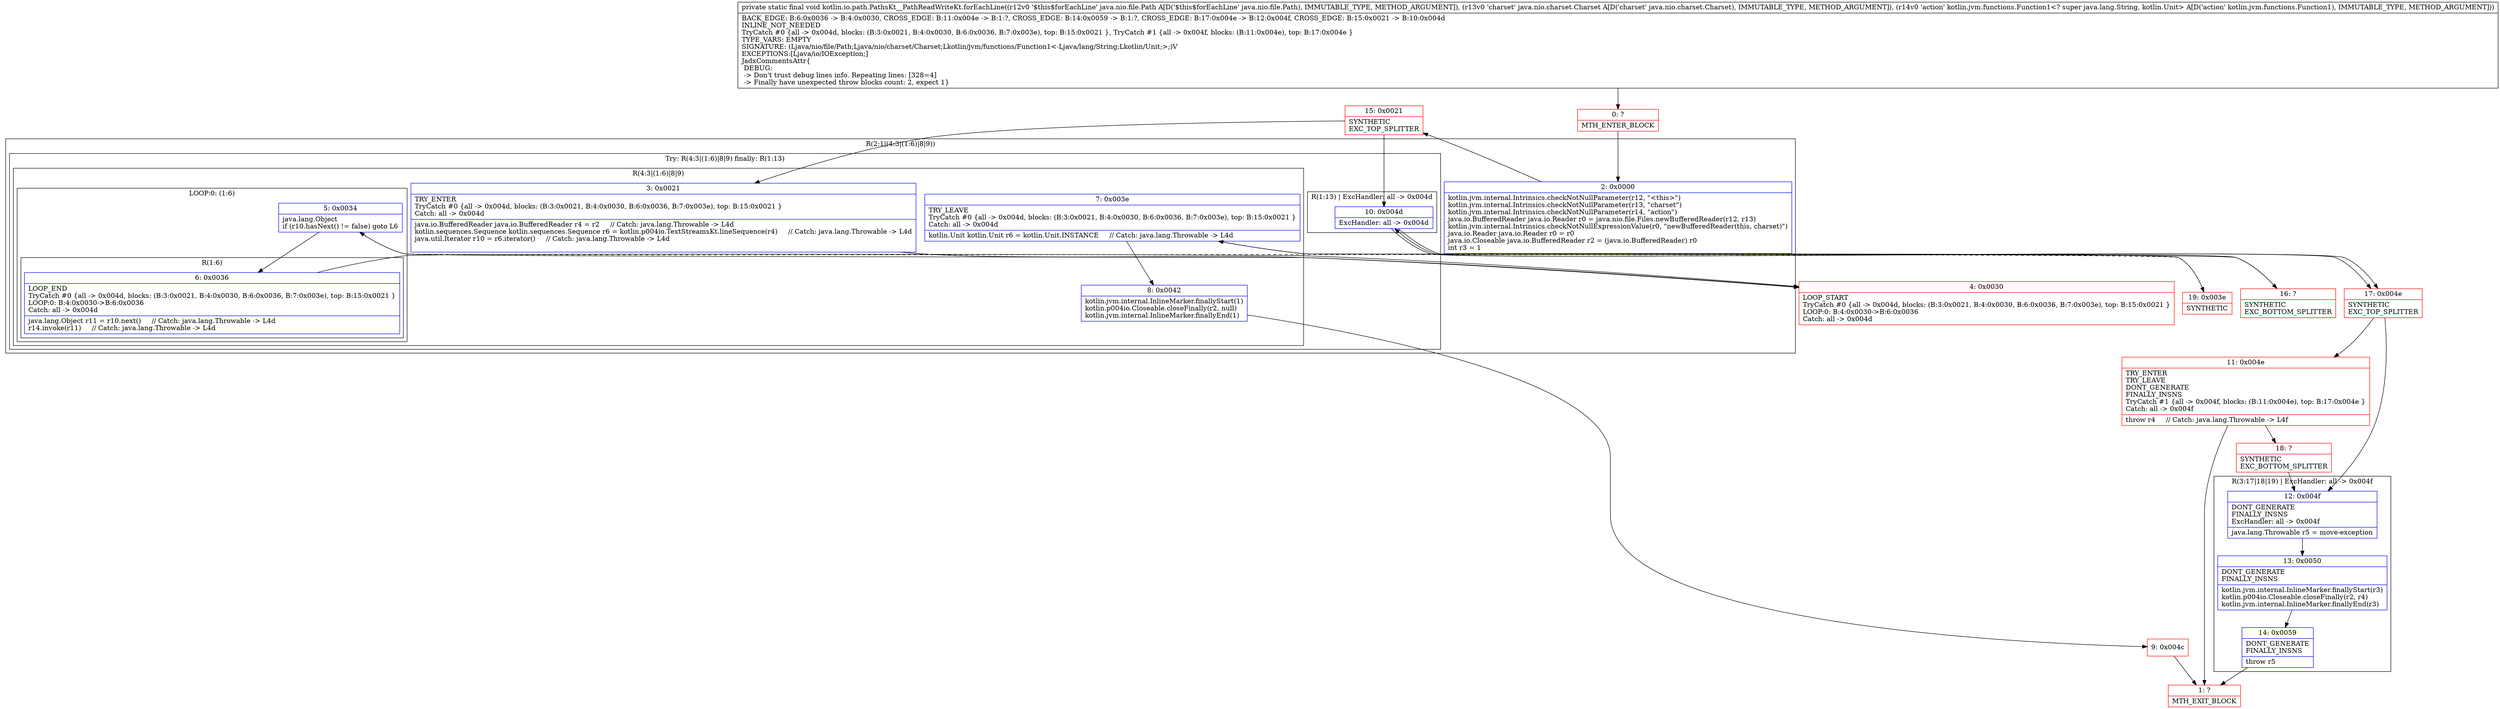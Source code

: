digraph "CFG forkotlin.io.path.PathsKt__PathReadWriteKt.forEachLine(Ljava\/nio\/file\/Path;Ljava\/nio\/charset\/Charset;Lkotlin\/jvm\/functions\/Function1;)V" {
subgraph cluster_Region_985647912 {
label = "R(2:1|(4:3|(1:6)|8|9))";
node [shape=record,color=blue];
Node_2 [shape=record,label="{2\:\ 0x0000|kotlin.jvm.internal.Intrinsics.checkNotNullParameter(r12, \"\<this\>\")\lkotlin.jvm.internal.Intrinsics.checkNotNullParameter(r13, \"charset\")\lkotlin.jvm.internal.Intrinsics.checkNotNullParameter(r14, \"action\")\ljava.io.BufferedReader java.io.Reader r0 = java.nio.file.Files.newBufferedReader(r12, r13)\lkotlin.jvm.internal.Intrinsics.checkNotNullExpressionValue(r0, \"newBufferedReader(this, charset)\")\ljava.io.Reader java.io.Reader r0 = r0\ljava.io.Closeable java.io.BufferedReader r2 = (java.io.BufferedReader) r0\lint r3 = 1\l}"];
subgraph cluster_TryCatchRegion_885010473 {
label = "Try: R(4:3|(1:6)|8|9) finally: R(1:13)";
node [shape=record,color=blue];
subgraph cluster_Region_517084337 {
label = "R(4:3|(1:6)|8|9)";
node [shape=record,color=blue];
Node_3 [shape=record,label="{3\:\ 0x0021|TRY_ENTER\lTryCatch #0 \{all \-\> 0x004d, blocks: (B:3:0x0021, B:4:0x0030, B:6:0x0036, B:7:0x003e), top: B:15:0x0021 \}\lCatch: all \-\> 0x004d\l|java.io.BufferedReader java.io.BufferedReader r4 = r2     \/\/ Catch: java.lang.Throwable \-\> L4d\lkotlin.sequences.Sequence kotlin.sequences.Sequence r6 = kotlin.p004io.TextStreamsKt.lineSequence(r4)     \/\/ Catch: java.lang.Throwable \-\> L4d\ljava.util.Iterator r10 = r6.iterator()     \/\/ Catch: java.lang.Throwable \-\> L4d\l\l}"];
subgraph cluster_LoopRegion_766749241 {
label = "LOOP:0: (1:6)";
node [shape=record,color=blue];
Node_5 [shape=record,label="{5\:\ 0x0034|java.lang.Object \lif (r10.hasNext() != false) goto L6\l}"];
subgraph cluster_Region_162071135 {
label = "R(1:6)";
node [shape=record,color=blue];
Node_6 [shape=record,label="{6\:\ 0x0036|LOOP_END\lTryCatch #0 \{all \-\> 0x004d, blocks: (B:3:0x0021, B:4:0x0030, B:6:0x0036, B:7:0x003e), top: B:15:0x0021 \}\lLOOP:0: B:4:0x0030\-\>B:6:0x0036\lCatch: all \-\> 0x004d\l|java.lang.Object r11 = r10.next()     \/\/ Catch: java.lang.Throwable \-\> L4d\lr14.invoke(r11)     \/\/ Catch: java.lang.Throwable \-\> L4d\l}"];
}
}
Node_7 [shape=record,label="{7\:\ 0x003e|TRY_LEAVE\lTryCatch #0 \{all \-\> 0x004d, blocks: (B:3:0x0021, B:4:0x0030, B:6:0x0036, B:7:0x003e), top: B:15:0x0021 \}\lCatch: all \-\> 0x004d\l|kotlin.Unit kotlin.Unit r6 = kotlin.Unit.INSTANCE     \/\/ Catch: java.lang.Throwable \-\> L4d\l}"];
Node_8 [shape=record,label="{8\:\ 0x0042|kotlin.jvm.internal.InlineMarker.finallyStart(1)\lkotlin.p004io.Closeable.closeFinally(r2, null)\lkotlin.jvm.internal.InlineMarker.finallyEnd(1)\l}"];
}
subgraph cluster_Region_1052323806 {
label = "R(1:13) | ExcHandler: all \-\> 0x004d\l";
node [shape=record,color=blue];
Node_10 [shape=record,label="{10\:\ 0x004d|ExcHandler: all \-\> 0x004d\l}"];
}
}
}
subgraph cluster_Region_1052323806 {
label = "R(1:13) | ExcHandler: all \-\> 0x004d\l";
node [shape=record,color=blue];
Node_10 [shape=record,label="{10\:\ 0x004d|ExcHandler: all \-\> 0x004d\l}"];
}
subgraph cluster_Region_197984600 {
label = "R(3:17|18|19) | ExcHandler: all \-\> 0x004f\l";
node [shape=record,color=blue];
Node_12 [shape=record,label="{12\:\ 0x004f|DONT_GENERATE\lFINALLY_INSNS\lExcHandler: all \-\> 0x004f\l|java.lang.Throwable r5 = move\-exception\l}"];
Node_13 [shape=record,label="{13\:\ 0x0050|DONT_GENERATE\lFINALLY_INSNS\l|kotlin.jvm.internal.InlineMarker.finallyStart(r3)\lkotlin.p004io.Closeable.closeFinally(r2, r4)\lkotlin.jvm.internal.InlineMarker.finallyEnd(r3)\l}"];
Node_14 [shape=record,label="{14\:\ 0x0059|DONT_GENERATE\lFINALLY_INSNS\l|throw r5\l}"];
}
Node_0 [shape=record,color=red,label="{0\:\ ?|MTH_ENTER_BLOCK\l}"];
Node_15 [shape=record,color=red,label="{15\:\ 0x0021|SYNTHETIC\lEXC_TOP_SPLITTER\l}"];
Node_4 [shape=record,color=red,label="{4\:\ 0x0030|LOOP_START\lTryCatch #0 \{all \-\> 0x004d, blocks: (B:3:0x0021, B:4:0x0030, B:6:0x0036, B:7:0x003e), top: B:15:0x0021 \}\lLOOP:0: B:4:0x0030\-\>B:6:0x0036\lCatch: all \-\> 0x004d\l}"];
Node_19 [shape=record,color=red,label="{19\:\ 0x003e|SYNTHETIC\l}"];
Node_9 [shape=record,color=red,label="{9\:\ 0x004c}"];
Node_1 [shape=record,color=red,label="{1\:\ ?|MTH_EXIT_BLOCK\l}"];
Node_16 [shape=record,color=red,label="{16\:\ ?|SYNTHETIC\lEXC_BOTTOM_SPLITTER\l}"];
Node_17 [shape=record,color=red,label="{17\:\ 0x004e|SYNTHETIC\lEXC_TOP_SPLITTER\l}"];
Node_11 [shape=record,color=red,label="{11\:\ 0x004e|TRY_ENTER\lTRY_LEAVE\lDONT_GENERATE\lFINALLY_INSNS\lTryCatch #1 \{all \-\> 0x004f, blocks: (B:11:0x004e), top: B:17:0x004e \}\lCatch: all \-\> 0x004f\l|throw r4     \/\/ Catch: java.lang.Throwable \-\> L4f\l}"];
Node_18 [shape=record,color=red,label="{18\:\ ?|SYNTHETIC\lEXC_BOTTOM_SPLITTER\l}"];
MethodNode[shape=record,label="{private static final void kotlin.io.path.PathsKt__PathReadWriteKt.forEachLine((r12v0 '$this$forEachLine' java.nio.file.Path A[D('$this$forEachLine' java.nio.file.Path), IMMUTABLE_TYPE, METHOD_ARGUMENT]), (r13v0 'charset' java.nio.charset.Charset A[D('charset' java.nio.charset.Charset), IMMUTABLE_TYPE, METHOD_ARGUMENT]), (r14v0 'action' kotlin.jvm.functions.Function1\<? super java.lang.String, kotlin.Unit\> A[D('action' kotlin.jvm.functions.Function1), IMMUTABLE_TYPE, METHOD_ARGUMENT]))  | BACK_EDGE: B:6:0x0036 \-\> B:4:0x0030, CROSS_EDGE: B:11:0x004e \-\> B:1:?, CROSS_EDGE: B:14:0x0059 \-\> B:1:?, CROSS_EDGE: B:17:0x004e \-\> B:12:0x004f, CROSS_EDGE: B:15:0x0021 \-\> B:10:0x004d\lINLINE_NOT_NEEDED\lTryCatch #0 \{all \-\> 0x004d, blocks: (B:3:0x0021, B:4:0x0030, B:6:0x0036, B:7:0x003e), top: B:15:0x0021 \}, TryCatch #1 \{all \-\> 0x004f, blocks: (B:11:0x004e), top: B:17:0x004e \}\lTYPE_VARS: EMPTY\lSIGNATURE: (Ljava\/nio\/file\/Path;Ljava\/nio\/charset\/Charset;Lkotlin\/jvm\/functions\/Function1\<\-Ljava\/lang\/String;Lkotlin\/Unit;\>;)V\lEXCEPTIONS:[Ljava\/io\/IOException;]\lJadxCommentsAttr\{\l DEBUG: \l \-\> Don't trust debug lines info. Repeating lines: [328=4]\l \-\> Finally have unexpected throw blocks count: 2, expect 1\}\l}"];
MethodNode -> Node_0;Node_2 -> Node_15;
Node_3 -> Node_4;
Node_5 -> Node_6;
Node_5 -> Node_19[style=dashed];
Node_6 -> Node_4;
Node_7 -> Node_8;
Node_7 -> Node_16;
Node_8 -> Node_9;
Node_10 -> Node_17;
Node_10 -> Node_17;
Node_12 -> Node_13;
Node_13 -> Node_14;
Node_14 -> Node_1;
Node_0 -> Node_2;
Node_15 -> Node_3;
Node_15 -> Node_10;
Node_4 -> Node_5;
Node_19 -> Node_7;
Node_9 -> Node_1;
Node_16 -> Node_10;
Node_17 -> Node_11;
Node_17 -> Node_12;
Node_11 -> Node_1;
Node_11 -> Node_18;
Node_18 -> Node_12;
}

